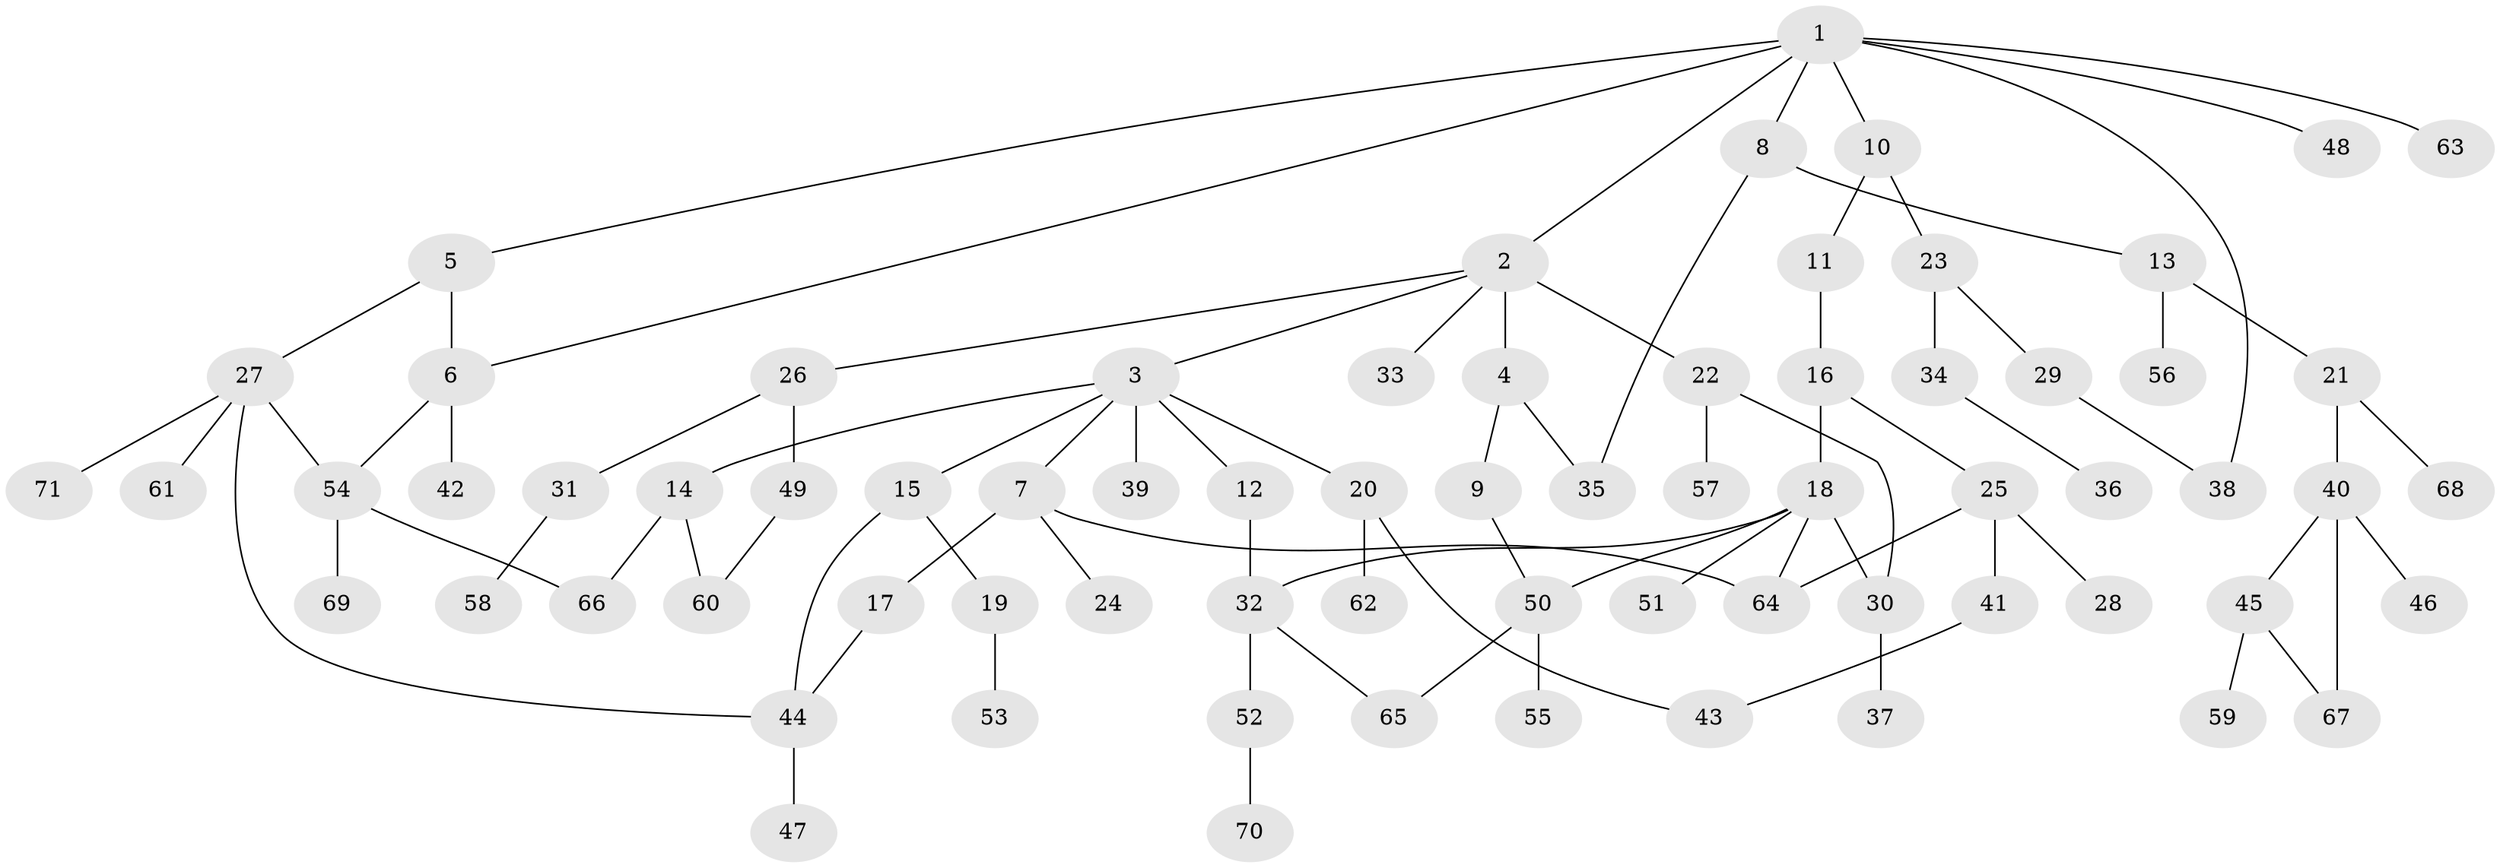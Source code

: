 // coarse degree distribution, {5: 0.05714285714285714, 3: 0.14285714285714285, 1: 0.5142857142857142, 4: 0.05714285714285714, 8: 0.02857142857142857, 2: 0.14285714285714285, 6: 0.02857142857142857, 7: 0.02857142857142857}
// Generated by graph-tools (version 1.1) at 2025/45/03/04/25 21:45:30]
// undirected, 71 vertices, 86 edges
graph export_dot {
graph [start="1"]
  node [color=gray90,style=filled];
  1;
  2;
  3;
  4;
  5;
  6;
  7;
  8;
  9;
  10;
  11;
  12;
  13;
  14;
  15;
  16;
  17;
  18;
  19;
  20;
  21;
  22;
  23;
  24;
  25;
  26;
  27;
  28;
  29;
  30;
  31;
  32;
  33;
  34;
  35;
  36;
  37;
  38;
  39;
  40;
  41;
  42;
  43;
  44;
  45;
  46;
  47;
  48;
  49;
  50;
  51;
  52;
  53;
  54;
  55;
  56;
  57;
  58;
  59;
  60;
  61;
  62;
  63;
  64;
  65;
  66;
  67;
  68;
  69;
  70;
  71;
  1 -- 2;
  1 -- 5;
  1 -- 6;
  1 -- 8;
  1 -- 10;
  1 -- 38;
  1 -- 48;
  1 -- 63;
  2 -- 3;
  2 -- 4;
  2 -- 22;
  2 -- 26;
  2 -- 33;
  3 -- 7;
  3 -- 12;
  3 -- 14;
  3 -- 15;
  3 -- 20;
  3 -- 39;
  4 -- 9;
  4 -- 35;
  5 -- 27;
  5 -- 6;
  6 -- 42;
  6 -- 54;
  7 -- 17;
  7 -- 24;
  7 -- 64;
  8 -- 13;
  8 -- 35;
  9 -- 50;
  10 -- 11;
  10 -- 23;
  11 -- 16;
  12 -- 32;
  13 -- 21;
  13 -- 56;
  14 -- 60;
  14 -- 66;
  15 -- 19;
  15 -- 44;
  16 -- 18;
  16 -- 25;
  17 -- 44;
  18 -- 30;
  18 -- 51;
  18 -- 64;
  18 -- 50;
  18 -- 32;
  19 -- 53;
  20 -- 62;
  20 -- 43;
  21 -- 40;
  21 -- 68;
  22 -- 57;
  22 -- 30;
  23 -- 29;
  23 -- 34;
  25 -- 28;
  25 -- 41;
  25 -- 64;
  26 -- 31;
  26 -- 49;
  27 -- 54;
  27 -- 61;
  27 -- 71;
  27 -- 44;
  29 -- 38;
  30 -- 37;
  31 -- 58;
  32 -- 52;
  32 -- 65;
  34 -- 36;
  40 -- 45;
  40 -- 46;
  40 -- 67;
  41 -- 43;
  44 -- 47;
  45 -- 59;
  45 -- 67;
  49 -- 60;
  50 -- 55;
  50 -- 65;
  52 -- 70;
  54 -- 66;
  54 -- 69;
}
